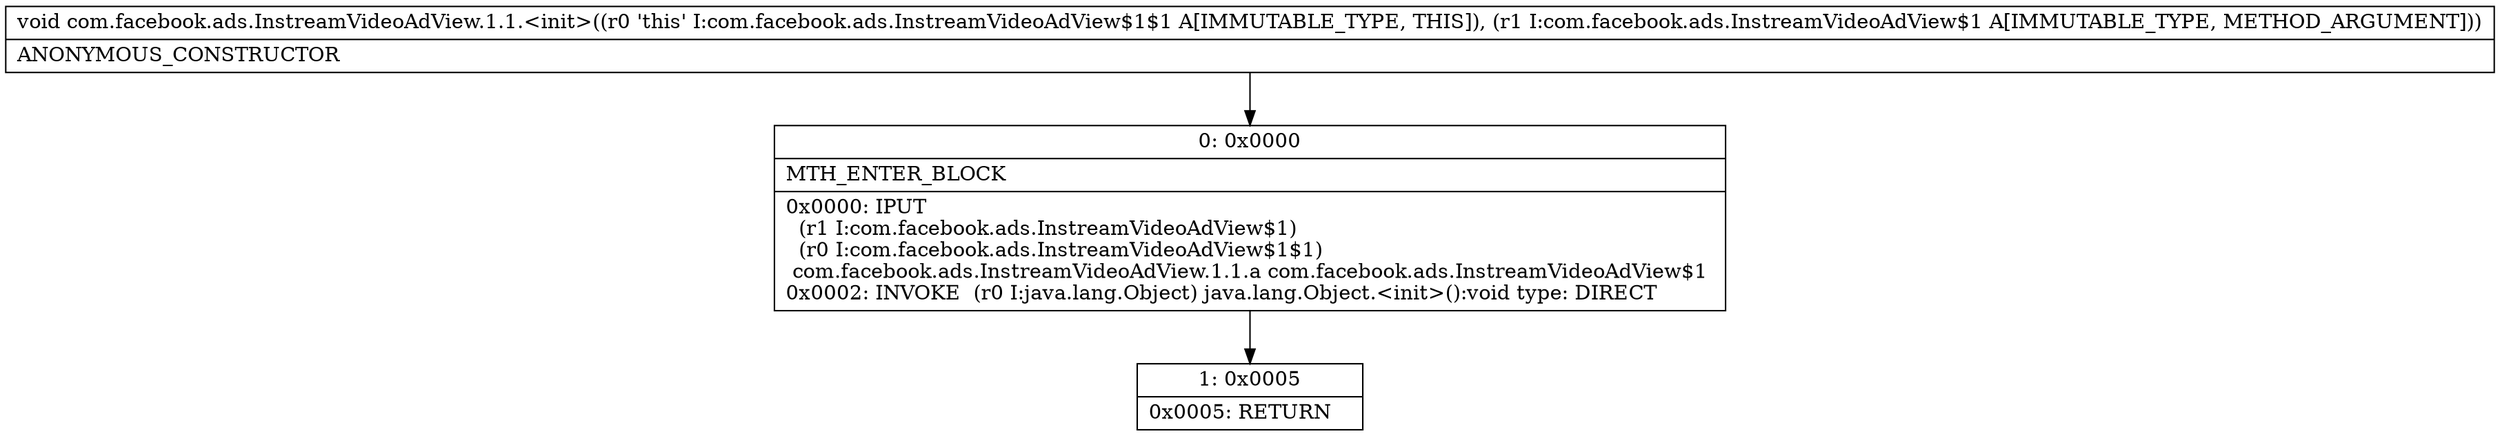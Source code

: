 digraph "CFG forcom.facebook.ads.InstreamVideoAdView.1.1.\<init\>(Lcom\/facebook\/ads\/InstreamVideoAdView$1;)V" {
Node_0 [shape=record,label="{0\:\ 0x0000|MTH_ENTER_BLOCK\l|0x0000: IPUT  \l  (r1 I:com.facebook.ads.InstreamVideoAdView$1)\l  (r0 I:com.facebook.ads.InstreamVideoAdView$1$1)\l com.facebook.ads.InstreamVideoAdView.1.1.a com.facebook.ads.InstreamVideoAdView$1 \l0x0002: INVOKE  (r0 I:java.lang.Object) java.lang.Object.\<init\>():void type: DIRECT \l}"];
Node_1 [shape=record,label="{1\:\ 0x0005|0x0005: RETURN   \l}"];
MethodNode[shape=record,label="{void com.facebook.ads.InstreamVideoAdView.1.1.\<init\>((r0 'this' I:com.facebook.ads.InstreamVideoAdView$1$1 A[IMMUTABLE_TYPE, THIS]), (r1 I:com.facebook.ads.InstreamVideoAdView$1 A[IMMUTABLE_TYPE, METHOD_ARGUMENT]))  | ANONYMOUS_CONSTRUCTOR\l}"];
MethodNode -> Node_0;
Node_0 -> Node_1;
}

